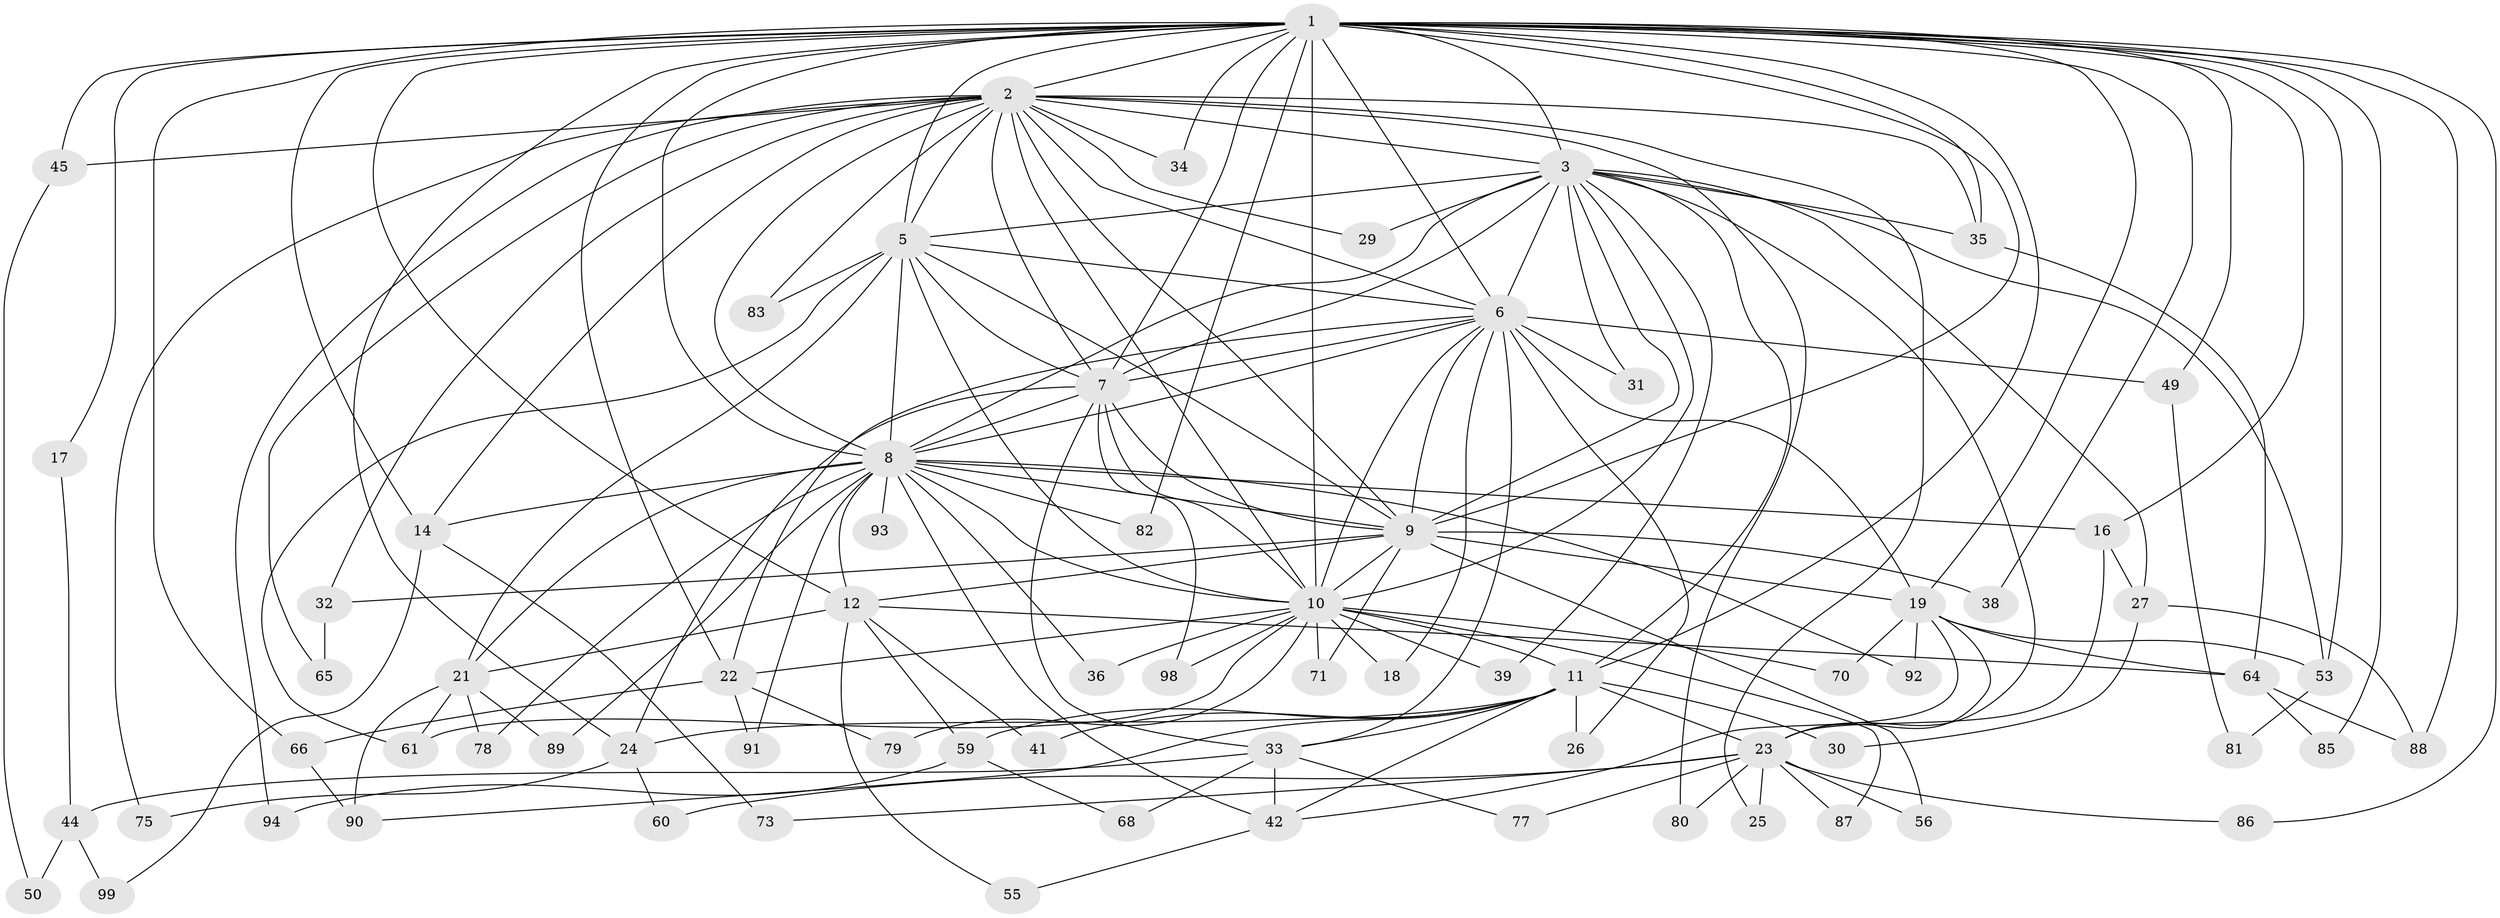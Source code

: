 // original degree distribution, {22: 0.010101010101010102, 21: 0.030303030303030304, 17: 0.020202020202020204, 18: 0.010101010101010102, 12: 0.010101010101010102, 13: 0.010101010101010102, 15: 0.010101010101010102, 11: 0.010101010101010102, 6: 0.030303030303030304, 4: 0.13131313131313133, 5: 0.050505050505050504, 3: 0.16161616161616163, 2: 0.494949494949495, 9: 0.010101010101010102, 8: 0.010101010101010102}
// Generated by graph-tools (version 1.1) at 2025/41/03/06/25 10:41:44]
// undirected, 72 vertices, 178 edges
graph export_dot {
graph [start="1"]
  node [color=gray90,style=filled];
  1 [super="+4"];
  2 [super="+37"];
  3 [super="+40"];
  5 [super="+63"];
  6 [super="+76"];
  7 [super="+69"];
  8 [super="+52"];
  9 [super="+15"];
  10 [super="+20"];
  11 [super="+13"];
  12 [super="+57"];
  14 [super="+46"];
  16 [super="+72"];
  17;
  18;
  19 [super="+67"];
  21 [super="+43"];
  22 [super="+47"];
  23 [super="+28"];
  24 [super="+58"];
  25;
  26;
  27 [super="+97"];
  29;
  30;
  31;
  32;
  33 [super="+51"];
  34;
  35 [super="+54"];
  36;
  38;
  39;
  41;
  42 [super="+48"];
  44;
  45;
  49 [super="+95"];
  50;
  53 [super="+84"];
  55;
  56;
  59 [super="+62"];
  60;
  61;
  64 [super="+74"];
  65;
  66 [super="+96"];
  68;
  70;
  71;
  73;
  75;
  77;
  78;
  79;
  80;
  81;
  82;
  83;
  85;
  86;
  87;
  88;
  89;
  90;
  91;
  92;
  93;
  94;
  98;
  99;
  1 -- 2 [weight=2];
  1 -- 3 [weight=2];
  1 -- 5 [weight=2];
  1 -- 6 [weight=2];
  1 -- 7 [weight=2];
  1 -- 8 [weight=2];
  1 -- 9 [weight=2];
  1 -- 10 [weight=3];
  1 -- 11;
  1 -- 14 [weight=2];
  1 -- 16;
  1 -- 19;
  1 -- 22;
  1 -- 38;
  1 -- 53;
  1 -- 66;
  1 -- 82;
  1 -- 85;
  1 -- 17;
  1 -- 86;
  1 -- 88;
  1 -- 34;
  1 -- 35;
  1 -- 45;
  1 -- 49;
  1 -- 24;
  1 -- 12;
  2 -- 3;
  2 -- 5;
  2 -- 6;
  2 -- 7;
  2 -- 8;
  2 -- 9;
  2 -- 10;
  2 -- 14;
  2 -- 25;
  2 -- 29;
  2 -- 32;
  2 -- 34;
  2 -- 65;
  2 -- 75;
  2 -- 80;
  2 -- 83;
  2 -- 45;
  2 -- 94;
  2 -- 35;
  3 -- 5;
  3 -- 6 [weight=2];
  3 -- 7;
  3 -- 8;
  3 -- 9;
  3 -- 10;
  3 -- 11;
  3 -- 23;
  3 -- 27;
  3 -- 29;
  3 -- 31;
  3 -- 35;
  3 -- 39;
  3 -- 53;
  5 -- 6;
  5 -- 7;
  5 -- 8;
  5 -- 9;
  5 -- 10;
  5 -- 21;
  5 -- 83;
  5 -- 61;
  6 -- 7;
  6 -- 8;
  6 -- 9;
  6 -- 10;
  6 -- 18;
  6 -- 22;
  6 -- 26;
  6 -- 31;
  6 -- 33;
  6 -- 49;
  6 -- 19;
  7 -- 8;
  7 -- 9;
  7 -- 10 [weight=2];
  7 -- 24;
  7 -- 98;
  7 -- 33;
  8 -- 9 [weight=2];
  8 -- 10;
  8 -- 12;
  8 -- 16;
  8 -- 36;
  8 -- 78;
  8 -- 89;
  8 -- 91;
  8 -- 92;
  8 -- 93 [weight=2];
  8 -- 42;
  8 -- 82;
  8 -- 14;
  8 -- 21;
  9 -- 10;
  9 -- 12;
  9 -- 32;
  9 -- 38;
  9 -- 56;
  9 -- 71;
  9 -- 19;
  10 -- 18;
  10 -- 36;
  10 -- 39;
  10 -- 61;
  10 -- 70;
  10 -- 79;
  10 -- 87;
  10 -- 98;
  10 -- 71;
  10 -- 22;
  10 -- 11;
  11 -- 26;
  11 -- 30;
  11 -- 33;
  11 -- 41;
  11 -- 42;
  11 -- 59 [weight=2];
  11 -- 23;
  11 -- 24;
  11 -- 90;
  12 -- 21;
  12 -- 41;
  12 -- 55;
  12 -- 64;
  12 -- 59;
  14 -- 73;
  14 -- 99;
  16 -- 27;
  16 -- 23;
  17 -- 44;
  19 -- 23;
  19 -- 53;
  19 -- 64;
  19 -- 70;
  19 -- 92;
  19 -- 42;
  21 -- 89;
  21 -- 90;
  21 -- 61;
  21 -- 78;
  22 -- 66;
  22 -- 79;
  22 -- 91;
  23 -- 25;
  23 -- 87;
  23 -- 73;
  23 -- 77;
  23 -- 80;
  23 -- 86;
  23 -- 56;
  23 -- 60;
  24 -- 75;
  24 -- 60;
  27 -- 30;
  27 -- 88;
  32 -- 65;
  33 -- 42;
  33 -- 44;
  33 -- 77;
  33 -- 68;
  35 -- 64;
  42 -- 55;
  44 -- 50;
  44 -- 99;
  45 -- 50;
  49 -- 81;
  53 -- 81;
  59 -- 68;
  59 -- 94;
  64 -- 88;
  64 -- 85;
  66 -- 90;
}
